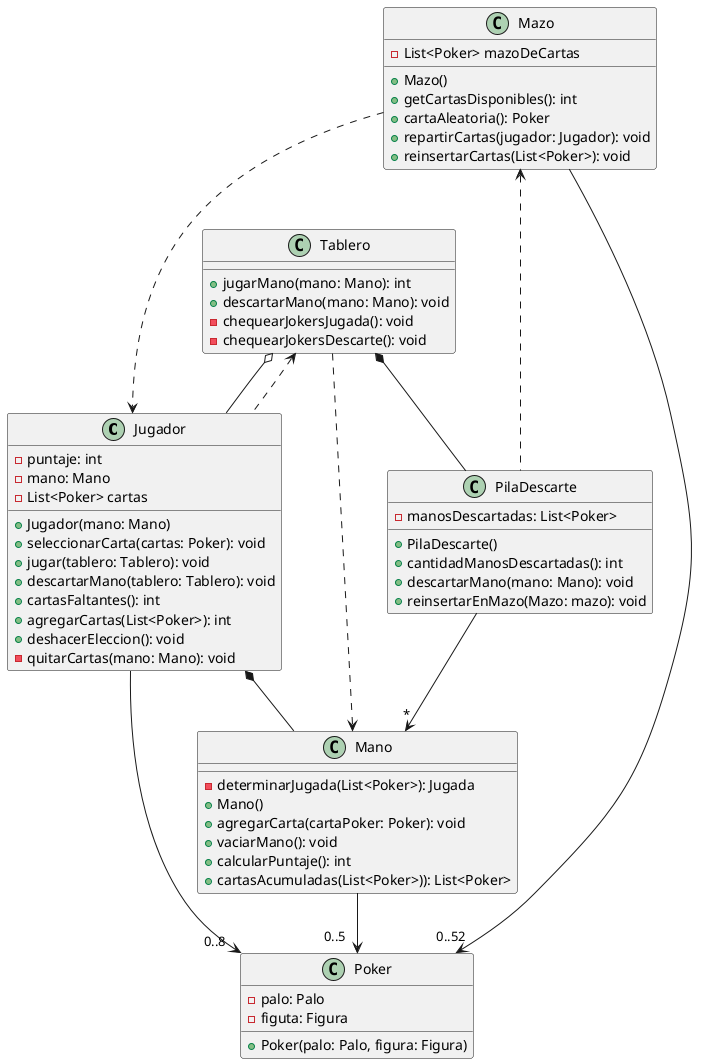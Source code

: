 @@startuml diagramaClases


 class Jugador {
     - puntaje: int
     - mano: Mano
     - List<Poker> cartas

     + Jugador(mano: Mano)
     + seleccionarCarta(cartas: Poker): void
     + jugar(tablero: Tablero): void
     + descartarMano(tablero: Tablero): void
     + cartasFaltantes(): int
     + agregarCartas(List<Poker>): int
     + deshacerEleccion(): void
     - quitarCartas(mano: Mano): void

 }


 class Poker {
     - palo: Palo
     - figuta: Figura

     + Poker(palo: Palo, figura: Figura)

 }
 class Mano {
      - determinarJugada(List<Poker>): Jugada
      +Mano()
      + agregarCarta(cartaPoker: Poker): void
      + vaciarMano(): void
      + calcularPuntaje(): int
      + cartasAcumuladas(List<Poker>)): List<Poker>

  }



 class Tablero {
     + jugarMano(mano: Mano): int
     + descartarMano(mano: Mano): void
     - chequearJokersJugada(): void
     - chequearJokersDescarte(): void
 }

class PilaDescarte {
    - manosDescartadas: List<Poker>

    + PilaDescarte()
    + cantidadManosDescartadas(): int
    + descartarMano(mano: Mano): void
    + reinsertarEnMazo(Mazo: mazo): void
 }

class Mazo{
    -List<Poker> mazoDeCartas
    +Mazo()
    +getCartasDisponibles(): int
    +cartaAleatoria(): Poker
    +repartirCartas(jugador: Jugador): void
    +reinsertarCartas(List<Poker>): void
}

Tablero *-- PilaDescarte
Tablero o-- Jugador
Jugador *-- Mano
Mano -->"0..5   " Poker
Jugador --->"0..8  " Poker
PilaDescarte -->"*" Mano
Mazo <.. PilaDescarte
Mazo ...> Jugador
Tablero ..> Mano
Tablero <.. Jugador
Mazo -->"0..52 " Poker
 @enduml